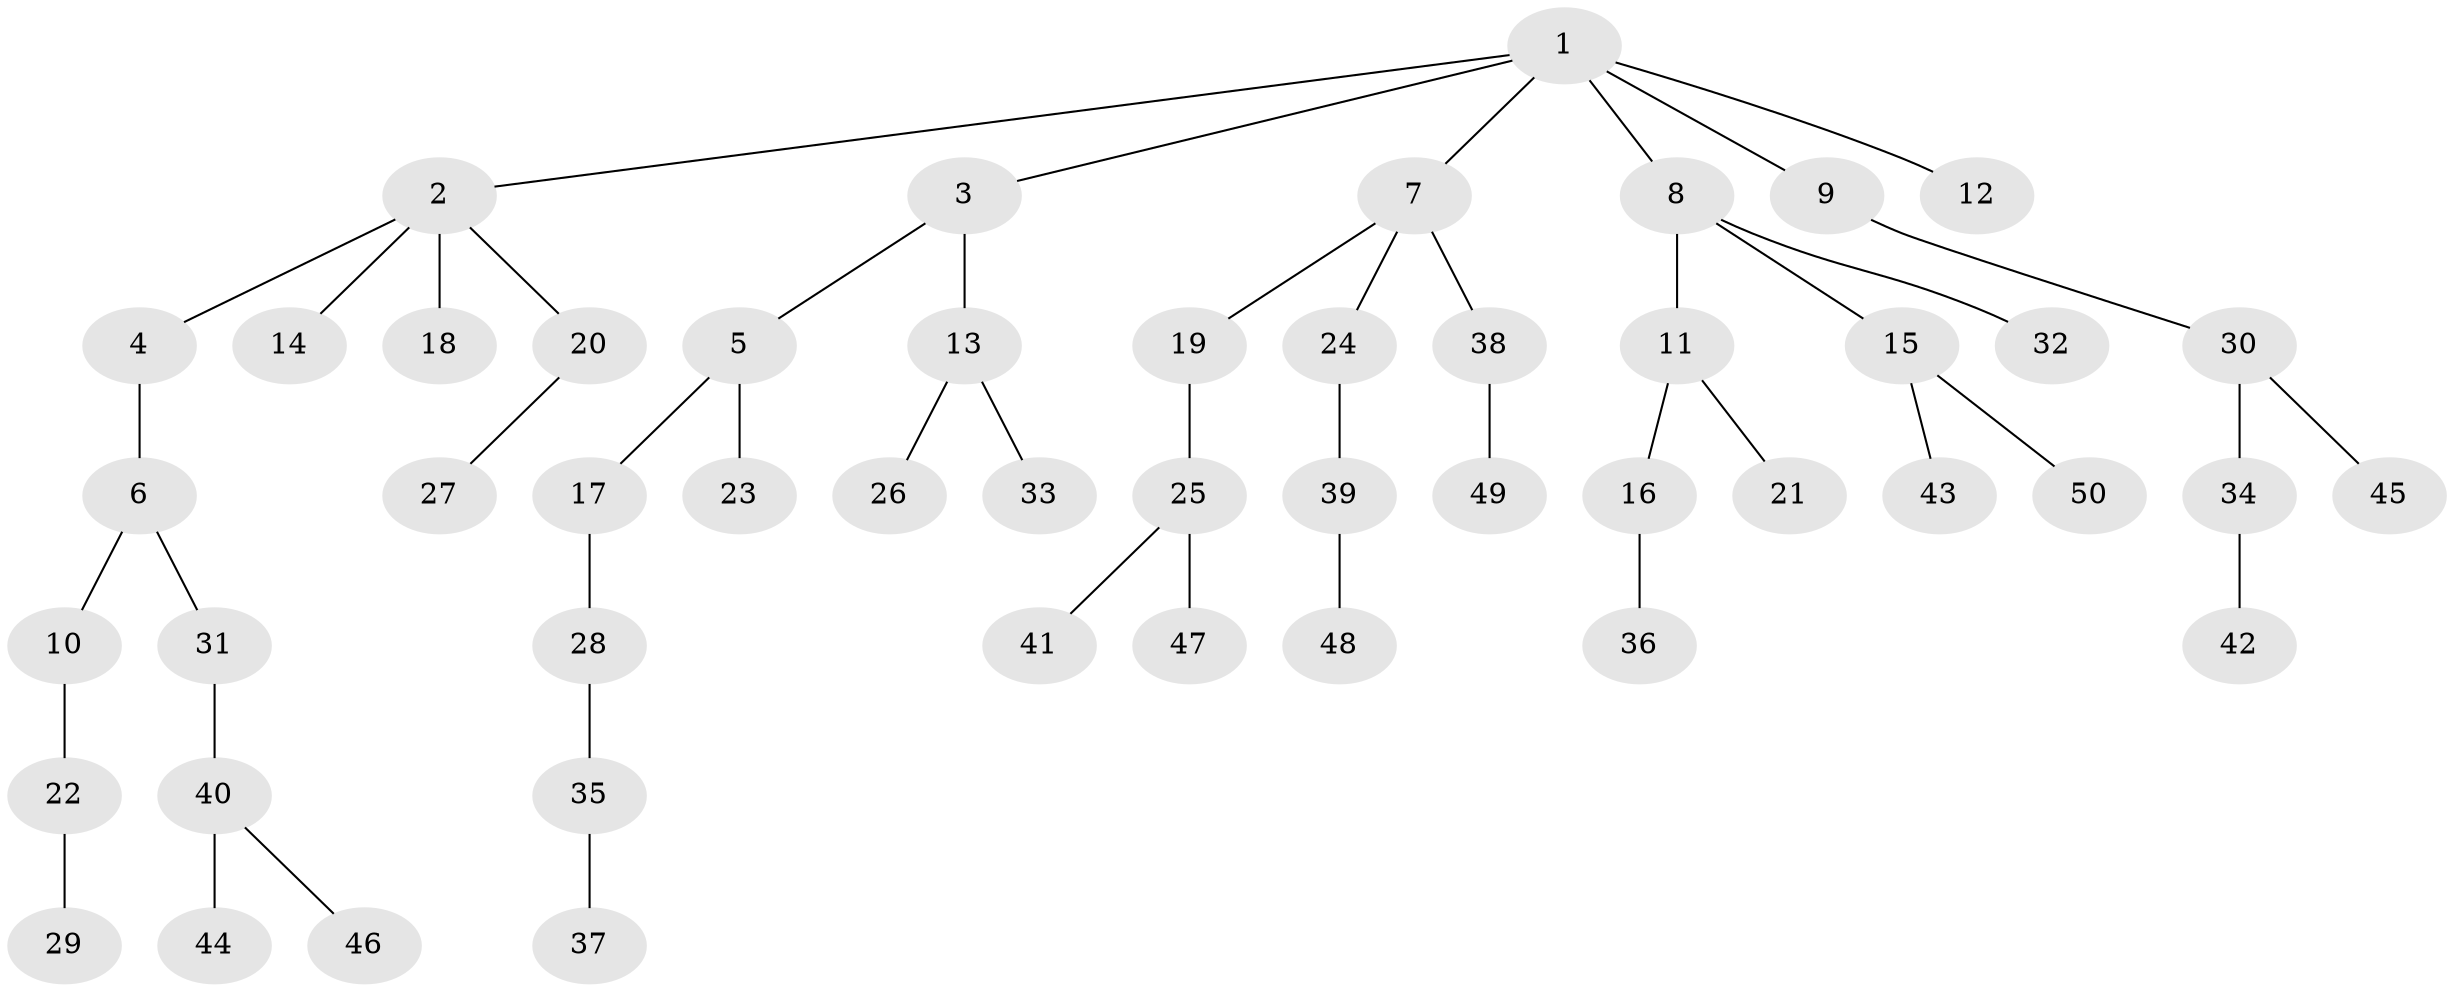 // original degree distribution, {7: 0.014492753623188406, 6: 0.014492753623188406, 3: 0.18840579710144928, 2: 0.2463768115942029, 4: 0.043478260869565216, 5: 0.014492753623188406, 1: 0.4782608695652174}
// Generated by graph-tools (version 1.1) at 2025/51/03/04/25 22:51:50]
// undirected, 50 vertices, 49 edges
graph export_dot {
  node [color=gray90,style=filled];
  1;
  2;
  3;
  4;
  5;
  6;
  7;
  8;
  9;
  10;
  11;
  12;
  13;
  14;
  15;
  16;
  17;
  18;
  19;
  20;
  21;
  22;
  23;
  24;
  25;
  26;
  27;
  28;
  29;
  30;
  31;
  32;
  33;
  34;
  35;
  36;
  37;
  38;
  39;
  40;
  41;
  42;
  43;
  44;
  45;
  46;
  47;
  48;
  49;
  50;
  1 -- 2 [weight=1.0];
  1 -- 3 [weight=1.0];
  1 -- 7 [weight=1.0];
  1 -- 8 [weight=1.0];
  1 -- 9 [weight=1.0];
  1 -- 12 [weight=1.0];
  2 -- 4 [weight=1.0];
  2 -- 14 [weight=1.0];
  2 -- 18 [weight=1.0];
  2 -- 20 [weight=1.0];
  3 -- 5 [weight=1.0];
  3 -- 13 [weight=1.0];
  4 -- 6 [weight=1.0];
  5 -- 17 [weight=1.0];
  5 -- 23 [weight=1.0];
  6 -- 10 [weight=1.0];
  6 -- 31 [weight=1.0];
  7 -- 19 [weight=1.0];
  7 -- 24 [weight=1.0];
  7 -- 38 [weight=1.0];
  8 -- 11 [weight=1.0];
  8 -- 15 [weight=1.0];
  8 -- 32 [weight=1.0];
  9 -- 30 [weight=1.0];
  10 -- 22 [weight=1.0];
  11 -- 16 [weight=1.0];
  11 -- 21 [weight=1.0];
  13 -- 26 [weight=1.0];
  13 -- 33 [weight=1.0];
  15 -- 43 [weight=1.0];
  15 -- 50 [weight=1.0];
  16 -- 36 [weight=1.0];
  17 -- 28 [weight=1.0];
  19 -- 25 [weight=1.0];
  20 -- 27 [weight=1.0];
  22 -- 29 [weight=1.0];
  24 -- 39 [weight=1.0];
  25 -- 41 [weight=1.0];
  25 -- 47 [weight=1.0];
  28 -- 35 [weight=1.0];
  30 -- 34 [weight=1.0];
  30 -- 45 [weight=1.0];
  31 -- 40 [weight=1.0];
  34 -- 42 [weight=1.0];
  35 -- 37 [weight=1.0];
  38 -- 49 [weight=1.0];
  39 -- 48 [weight=1.0];
  40 -- 44 [weight=1.0];
  40 -- 46 [weight=1.0];
}
